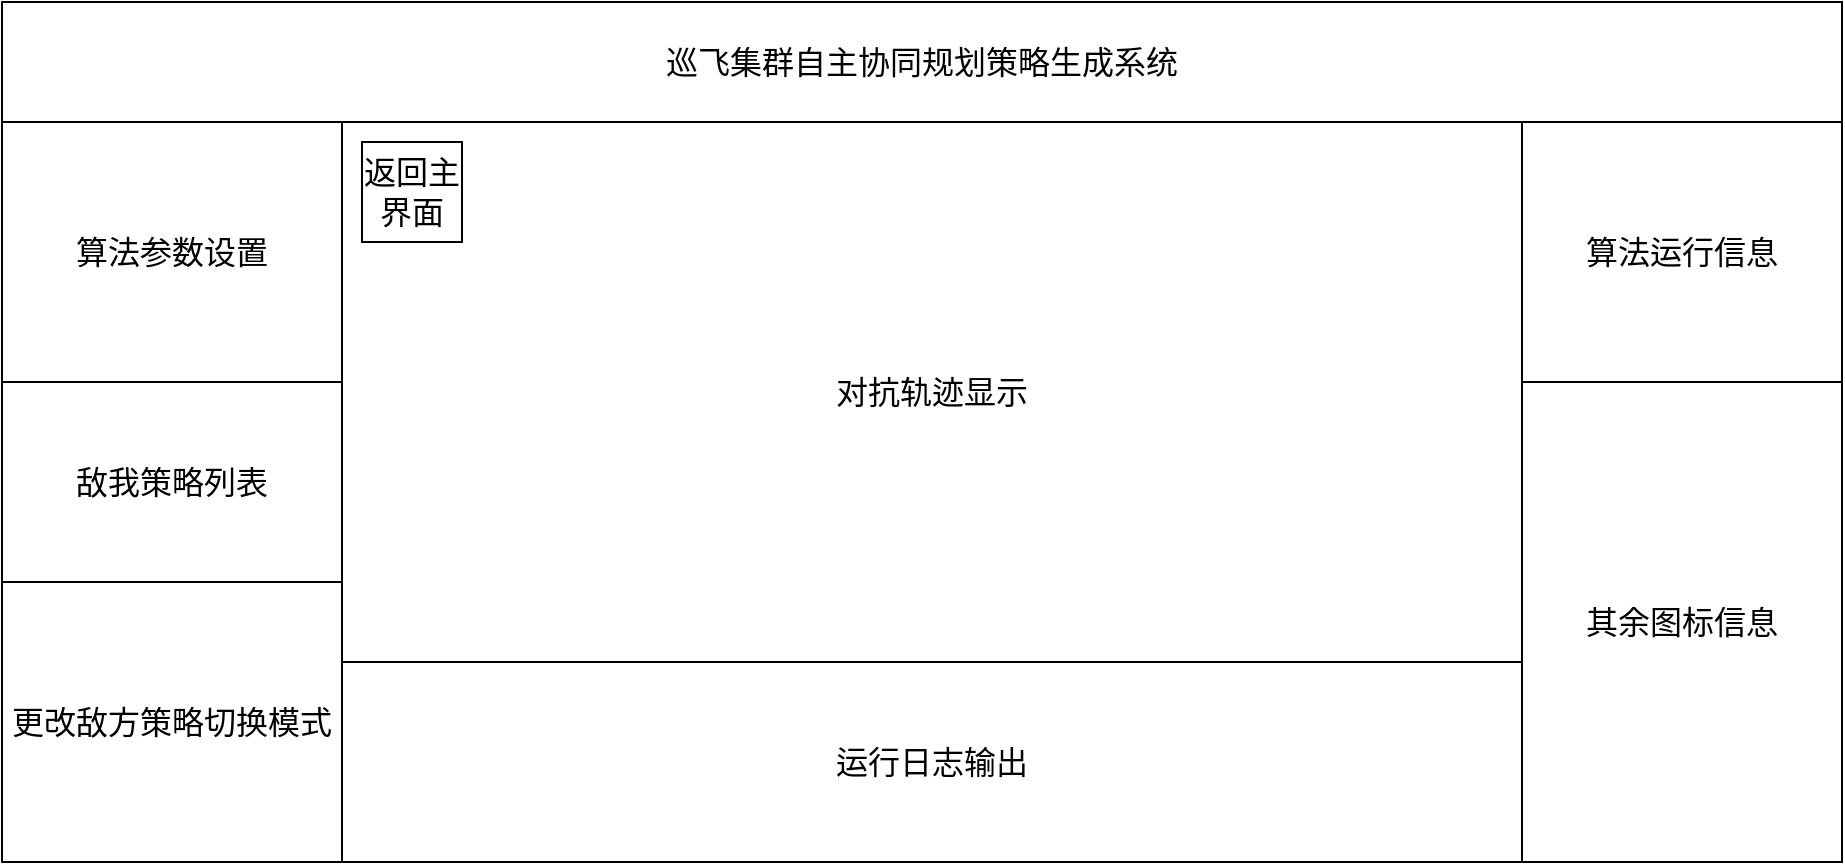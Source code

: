 <mxfile version="26.0.2">
  <diagram name="第 1 页" id="xlQcrhraSkLiKLdG1alf">
    <mxGraphModel dx="2066" dy="1141" grid="1" gridSize="10" guides="1" tooltips="1" connect="1" arrows="1" fold="1" page="1" pageScale="1" pageWidth="2400" pageHeight="2400" math="0" shadow="0">
      <root>
        <mxCell id="0" />
        <mxCell id="1" parent="0" />
        <mxCell id="iBTMerZbn4FLgqlYGYfc-1" value="算法参数设置" style="rounded=0;whiteSpace=wrap;html=1;fontSize=16;" parent="1" vertex="1">
          <mxGeometry x="320" y="210" width="170" height="130" as="geometry" />
        </mxCell>
        <mxCell id="iBTMerZbn4FLgqlYGYfc-2" value="敌我策略列表" style="rounded=0;whiteSpace=wrap;html=1;fontSize=16;" parent="1" vertex="1">
          <mxGeometry x="320" y="340" width="170" height="100" as="geometry" />
        </mxCell>
        <mxCell id="iBTMerZbn4FLgqlYGYfc-3" value="更改敌方策略切换模式" style="rounded=0;whiteSpace=wrap;html=1;fontSize=16;" parent="1" vertex="1">
          <mxGeometry x="320" y="440" width="170" height="140" as="geometry" />
        </mxCell>
        <mxCell id="iBTMerZbn4FLgqlYGYfc-4" value="对抗轨迹显示" style="rounded=0;whiteSpace=wrap;html=1;fontSize=16;" parent="1" vertex="1">
          <mxGeometry x="490" y="210" width="590" height="270" as="geometry" />
        </mxCell>
        <mxCell id="iBTMerZbn4FLgqlYGYfc-5" value="算法运行信息" style="rounded=0;whiteSpace=wrap;html=1;fontSize=16;" parent="1" vertex="1">
          <mxGeometry x="1080" y="210" width="160" height="130" as="geometry" />
        </mxCell>
        <mxCell id="iBTMerZbn4FLgqlYGYfc-6" value="巡飞集群自主协同规划策略生成系统" style="rounded=0;whiteSpace=wrap;html=1;fontSize=16;" parent="1" vertex="1">
          <mxGeometry x="320" y="150" width="920" height="60" as="geometry" />
        </mxCell>
        <mxCell id="iBTMerZbn4FLgqlYGYfc-7" value="运行日志输出" style="rounded=0;whiteSpace=wrap;html=1;fontSize=16;" parent="1" vertex="1">
          <mxGeometry x="490" y="480" width="590" height="100" as="geometry" />
        </mxCell>
        <mxCell id="iBTMerZbn4FLgqlYGYfc-8" value="返回主界面" style="rounded=0;whiteSpace=wrap;html=1;fontSize=16;" parent="1" vertex="1">
          <mxGeometry x="500" y="220" width="50" height="50" as="geometry" />
        </mxCell>
        <mxCell id="iBTMerZbn4FLgqlYGYfc-9" value="其余图标信息" style="rounded=0;whiteSpace=wrap;html=1;fontSize=16;" parent="1" vertex="1">
          <mxGeometry x="1080" y="340" width="160" height="240" as="geometry" />
        </mxCell>
      </root>
    </mxGraphModel>
  </diagram>
</mxfile>
